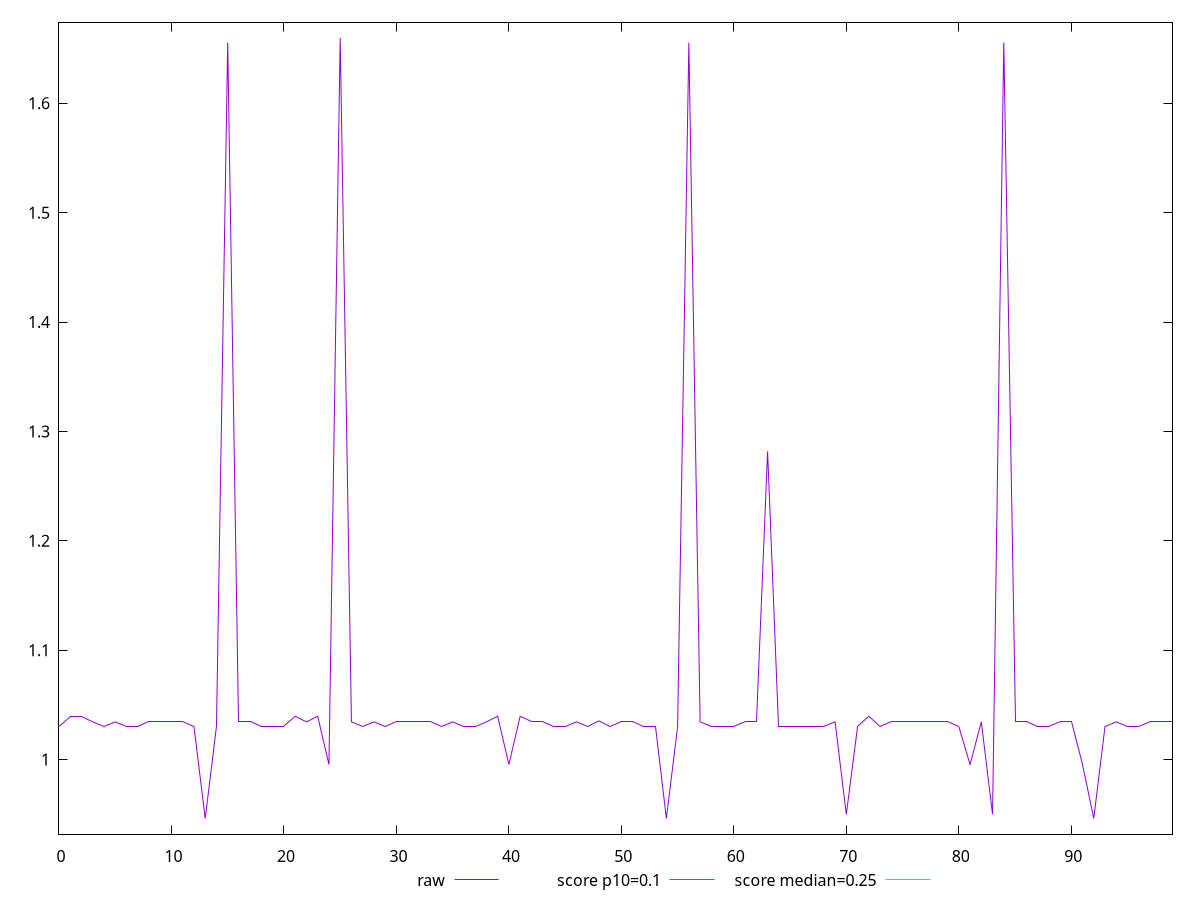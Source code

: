 reset

$raw <<EOF
0 1.0302503187391492
1 1.039573981391059
2 1.039573981391059
3 1.0344603203667533
4 1.0302503187391492
5 1.0344603203667533
6 1.0302503187391492
7 1.0302503187391492
8 1.0344603203667535
9 1.0344603203667533
10 1.0344603203667533
11 1.0344603203667533
12 1.0302503187391492
13 0.9461108737521701
14 1.0302503187391492
15 1.655515889485677
16 1.0344603203667533
17 1.0344603203667533
18 1.0302503187391494
19 1.0302503187391492
20 1.0302503187391494
21 1.0395739813910592
22 1.0344603203667533
23 1.039573981391059
24 0.9954857109917534
25 1.6597258911132815
26 1.0344603203667533
27 1.0302503187391494
28 1.0344603203667533
29 1.0302503187391492
30 1.0344603203667535
31 1.0344603203667533
32 1.0344603203667533
33 1.0344603203667533
34 1.0302503187391492
35 1.0344603203667533
36 1.0302503187391494
37 1.0302503187391492
38 1.0344603203667533
39 1.039573981391059
40 0.9954857109917534
41 1.039573981391059
42 1.0344603203667533
43 1.0344603203667533
44 1.0302503187391492
45 1.0302503187391492
46 1.0344603203667533
47 1.0302503187391492
48 1.0353639797634548
49 1.0302503187391492
50 1.0344603203667533
51 1.0344603203667533
52 1.0302503187391492
53 1.0302503187391494
54 0.9461108737521702
55 1.0302503187391494
56 1.655515889485677
57 1.0344603203667533
58 1.0302503187391492
59 1.0302503187391494
60 1.0302503187391494
61 1.0344603203667533
62 1.0344603203667533
63 1.2817014973958334
64 1.0302503187391492
65 1.0302503187391492
66 1.0302503187391494
67 1.0302503187391494
68 1.0302503187391494
69 1.0344603203667533
70 0.95001220703125
71 1.0302503187391492
72 1.039573981391059
73 1.0302503187391492
74 1.0344603203667533
75 1.0344603203667533
76 1.0344603203667533
77 1.0344603203667533
78 1.0344603203667533
79 1.0344603203667533
80 1.0302503187391492
81 0.9954857109917534
82 1.0344603203667533
83 0.95001220703125
84 1.655515889485677
85 1.0344603203667533
86 1.0344603203667533
87 1.0302503187391492
88 1.0302503187391492
89 1.0344603203667533
90 1.0344603203667533
91 0.9954857109917534
92 0.9461108737521701
93 1.0302503187391492
94 1.0344603203667533
95 1.0302503187391494
96 1.0302503187391494
97 1.0344603203667533
98 1.0344603203667533
99 1.0344603203667533
EOF

set key outside below
set xrange [0:99]
set yrange [0.9318385734049478:1.6739981914605038]
set trange [0.9318385734049478:1.6739981914605038]
set terminal svg size 640, 500 enhanced background rgb 'white'
set output "report_00013_2021-02-09T12-04-24.940Z/cumulative-layout-shift/samples/pages+cached+noadtech+nomedia/raw/values.svg"

plot $raw title "raw" with line, \
     0.1 title "score p10=0.1", \
     0.25 title "score median=0.25"

reset

